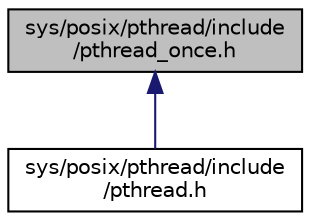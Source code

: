 digraph "sys/posix/pthread/include/pthread_once.h"
{
 // LATEX_PDF_SIZE
  edge [fontname="Helvetica",fontsize="10",labelfontname="Helvetica",labelfontsize="10"];
  node [fontname="Helvetica",fontsize="10",shape=record];
  Node1 [label="sys/posix/pthread/include\l/pthread_once.h",height=0.2,width=0.4,color="black", fillcolor="grey75", style="filled", fontcolor="black",tooltip="Singletons features / single-shot execution."];
  Node1 -> Node2 [dir="back",color="midnightblue",fontsize="10",style="solid",fontname="Helvetica"];
  Node2 [label="sys/posix/pthread/include\l/pthread.h",height=0.2,width=0.4,color="black", fillcolor="white", style="filled",URL="$pthread_8h.html",tooltip="POSIX conforming multi-threading features."];
}

